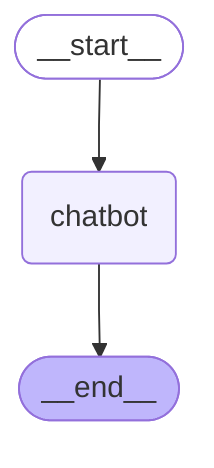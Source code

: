 ---
config:
  theme: default
  flowchart:
    curve: linear
---
graph TD;
	__start__([<p>__start__</p>]):::first
	chatbot(chatbot)
	__end__([<p>__end__</p>]):::last
	__start__ --> chatbot;
	chatbot --> __end__;
	classDef default fill:#f2f0ff,line-height:1.2
	classDef first fill-opacity:0
	classDef last fill:#bfb6fc